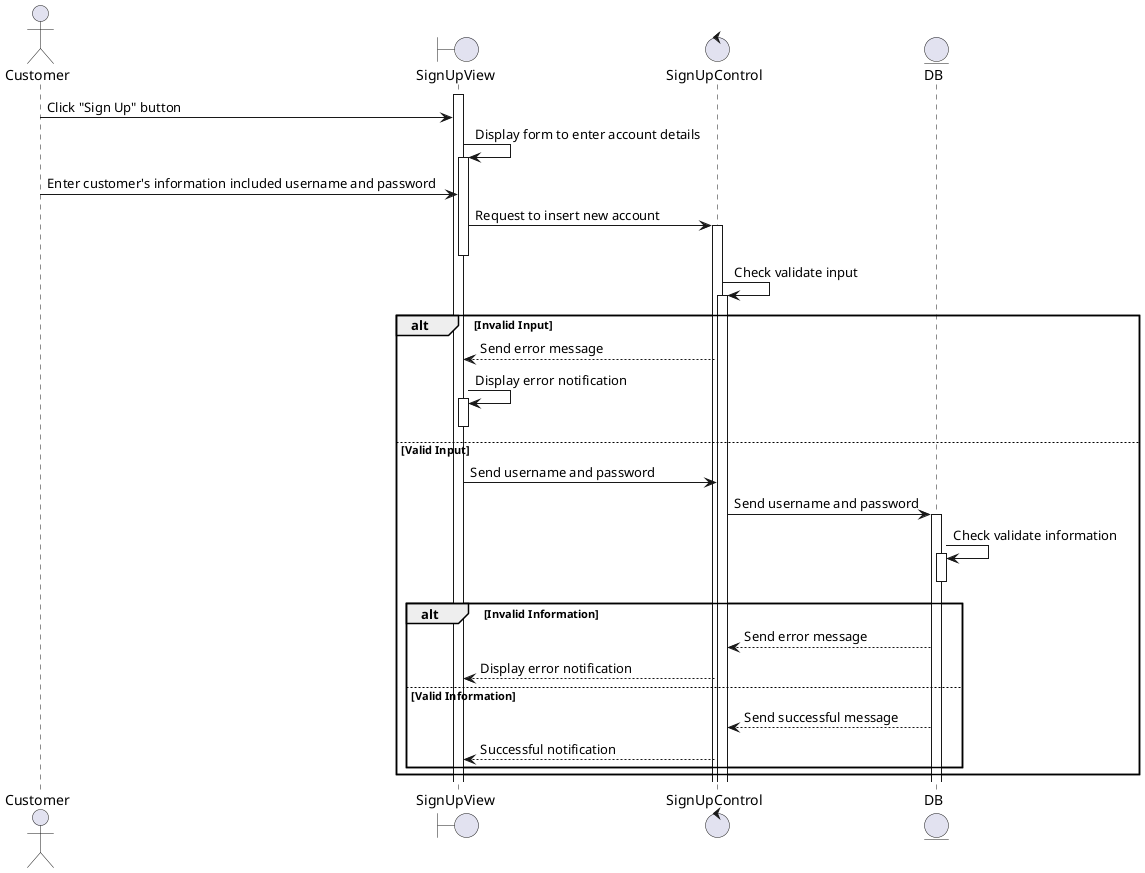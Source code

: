 @startuml

actor Customer 
boundary SignUpView 
control SignUpControl
entity DB

activate SignUpView
Customer -> SignUpView: Click "Sign Up" button

SignUpView -> SignUpView: Display form to enter account details
activate SignUpView
Customer-> SignUpView : Enter customer's information included username and password
SignUpView -> SignUpControl: Request to insert new account
activate SignUpControl    
deactivate SignUpView
SignUpControl -> SignUpControl: Check validate input
activate SignUpControl

alt Invalid Input
    SignUpControl --> SignUpView : Send error message
    SignUpView -> SignUpView : Display error notification
    activate SignUpView
    deactivate SignUpView
else Valid Input
    SignUpView -> SignUpControl: Send username and password
    SignUpControl -> DB: Send username and password
    activate DB
    DB -> DB: Check validate information
    activate DB
    deactivate DB

    alt Invalid Information
        DB --> SignUpControl: Send error message
        SignUpControl --> SignUpView: Display error notification

    else Valid Information
        DB --> SignUpControl: Send successful message
        SignUpControl --> SignUpView: Successful notification
    end
end
@enduml